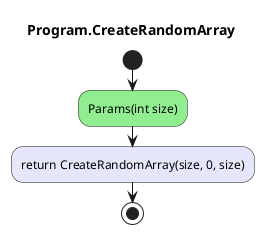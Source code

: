 @startuml Program.CreateRandomArray
title Program.CreateRandomArray
start
#LightGreen:Params(int size);
#Lavender:return CreateRandomArray(size, 0, size);
stop
@enduml
